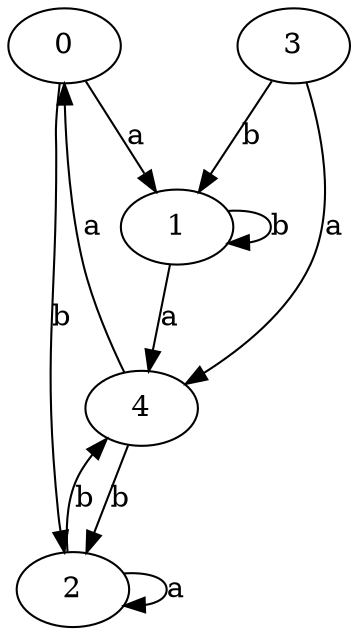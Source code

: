 digraph {
 ranksep=0.5;
 d2tdocpreamble = "\usetikzlibrary{automata}";
 d2tfigpreamble = "\tikzstyle{every state}= [ draw=blue!50,very thick,fill=blue!20]  \tikzstyle{auto}= [fill=white]";
 node [style="state"];
 edge [lblstyle="auto",topath="bend right", len=4  ]
  "0" [label="0",];
  "1" [label="1",];
  "2" [label="2",style = "state, accepting"];
  "3" [label="3",style = "state, initial"];
  "4" [label="4",];
  "0" -> "1" [label="a"];
  "0" -> "2" [label="b"];
  "1" -> "1" [label="b",topath="loop above"];
  "1" -> "4" [label="a"];
  "2" -> "2" [label="a",topath="loop above"];
  "2" -> "4" [label="b"];
  "3" -> "1" [label="b"];
  "3" -> "4" [label="a"];
  "4" -> "0" [label="a"];
  "4" -> "2" [label="b"];
}